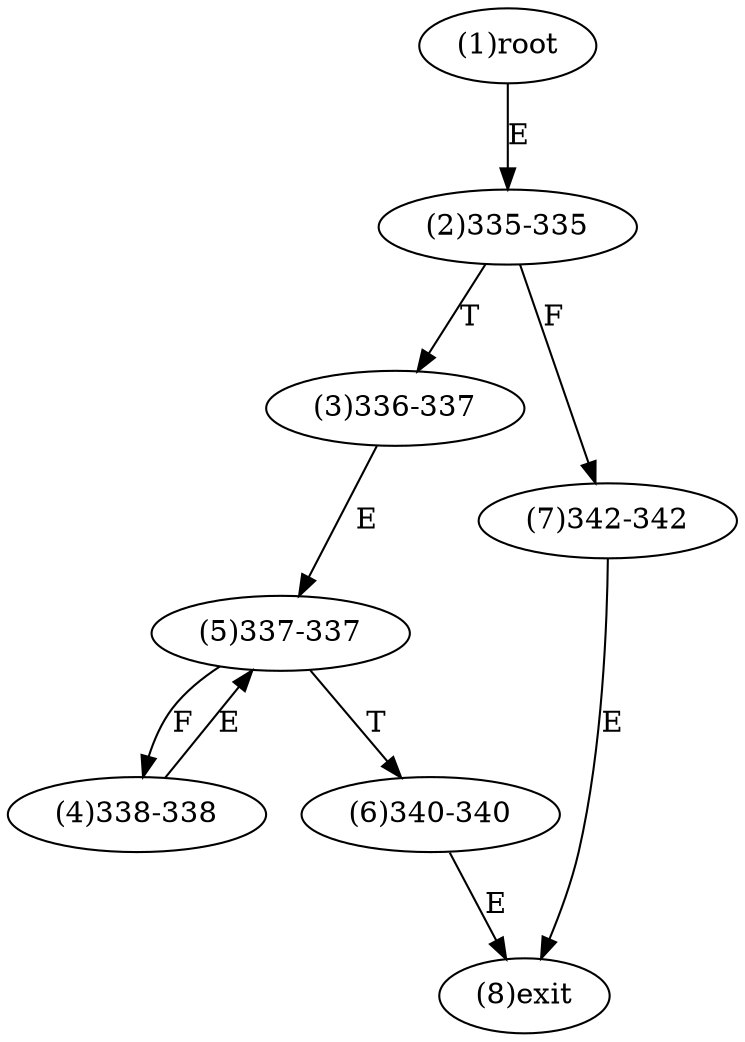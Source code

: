 digraph "" { 
1[ label="(1)root"];
2[ label="(2)335-335"];
3[ label="(3)336-337"];
4[ label="(4)338-338"];
5[ label="(5)337-337"];
6[ label="(6)340-340"];
7[ label="(7)342-342"];
8[ label="(8)exit"];
1->2[ label="E"];
2->7[ label="F"];
2->3[ label="T"];
3->5[ label="E"];
4->5[ label="E"];
5->4[ label="F"];
5->6[ label="T"];
6->8[ label="E"];
7->8[ label="E"];
}
